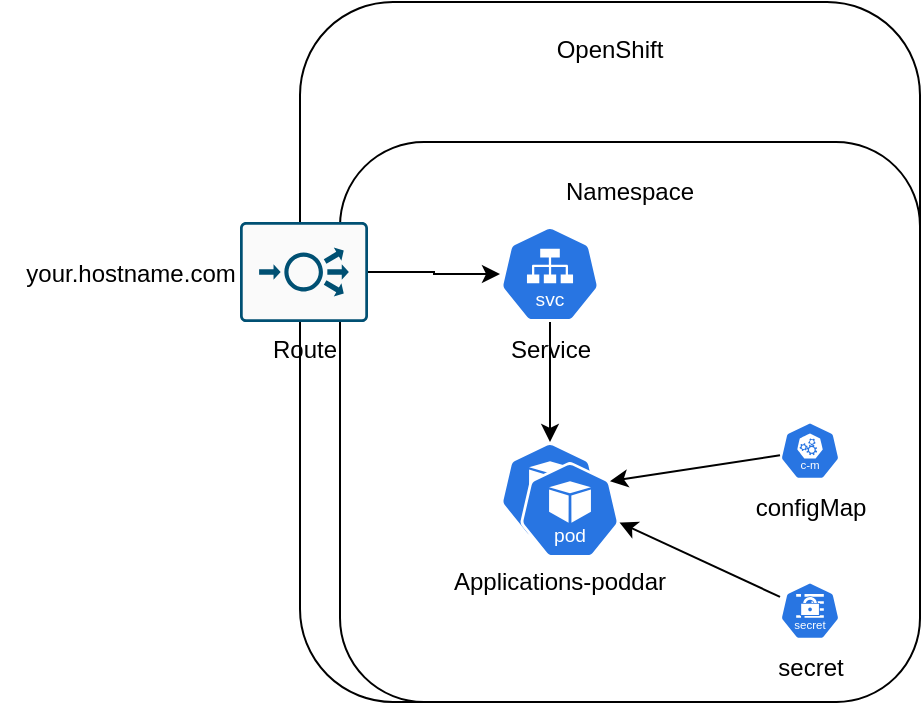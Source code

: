 <mxfile version="27.0.5">
  <diagram name="Sida-1" id="uxeTk89Ks7fbt8vT1Dlz">
    <mxGraphModel dx="1372" dy="802" grid="1" gridSize="10" guides="1" tooltips="1" connect="1" arrows="1" fold="1" page="1" pageScale="1" pageWidth="827" pageHeight="1169" math="0" shadow="0">
      <root>
        <mxCell id="0" />
        <mxCell id="1" parent="0" />
        <mxCell id="QvrdG4qSDV6vwsPqdfU1-1" value="OpenShift&lt;div&gt;&lt;br&gt;&lt;/div&gt;&lt;div&gt;&lt;br&gt;&lt;/div&gt;&lt;div&gt;&lt;br&gt;&lt;/div&gt;&lt;div&gt;&lt;br&gt;&lt;/div&gt;&lt;div&gt;&lt;br&gt;&lt;/div&gt;&lt;div&gt;&lt;br&gt;&lt;/div&gt;&lt;div&gt;&lt;br&gt;&lt;/div&gt;&lt;div&gt;&lt;br&gt;&lt;/div&gt;&lt;div&gt;&lt;br&gt;&lt;/div&gt;&lt;div&gt;&lt;br&gt;&lt;/div&gt;&lt;div&gt;&lt;br&gt;&lt;/div&gt;&lt;div&gt;&lt;br&gt;&lt;/div&gt;&lt;div&gt;&lt;br&gt;&lt;/div&gt;&lt;div&gt;&lt;br&gt;&lt;/div&gt;&lt;div&gt;&lt;br&gt;&lt;/div&gt;&lt;div&gt;&lt;br&gt;&lt;/div&gt;&lt;div&gt;&lt;br&gt;&lt;/div&gt;&lt;div&gt;&lt;br&gt;&lt;/div&gt;&lt;div&gt;&lt;br&gt;&lt;/div&gt;&lt;div&gt;&lt;br&gt;&lt;/div&gt;&lt;div&gt;&lt;br&gt;&lt;/div&gt;" style="rounded=1;whiteSpace=wrap;html=1;" vertex="1" parent="1">
          <mxGeometry x="160" y="90" width="310" height="350" as="geometry" />
        </mxCell>
        <mxCell id="QvrdG4qSDV6vwsPqdfU1-13" value="Namespace&lt;div&gt;&lt;br&gt;&lt;/div&gt;&lt;div&gt;&lt;br&gt;&lt;/div&gt;&lt;div&gt;&lt;br&gt;&lt;/div&gt;&lt;div&gt;&lt;br&gt;&lt;/div&gt;&lt;div&gt;&lt;br&gt;&lt;/div&gt;&lt;div&gt;&lt;br&gt;&lt;/div&gt;&lt;div&gt;&lt;br&gt;&lt;/div&gt;&lt;div&gt;&lt;br&gt;&lt;/div&gt;&lt;div&gt;&lt;br&gt;&lt;/div&gt;&lt;div&gt;&lt;br&gt;&lt;/div&gt;&lt;div&gt;&lt;br&gt;&lt;/div&gt;&lt;div&gt;&lt;br&gt;&lt;/div&gt;&lt;div&gt;&lt;br&gt;&lt;/div&gt;&lt;div&gt;&lt;br&gt;&lt;/div&gt;&lt;div&gt;&lt;br&gt;&lt;/div&gt;&lt;div&gt;&lt;br&gt;&lt;/div&gt;" style="rounded=1;whiteSpace=wrap;html=1;" vertex="1" parent="1">
          <mxGeometry x="180" y="160" width="290" height="280" as="geometry" />
        </mxCell>
        <mxCell id="QvrdG4qSDV6vwsPqdfU1-7" style="edgeStyle=orthogonalEdgeStyle;rounded=0;orthogonalLoop=1;jettySize=auto;html=1;" edge="1" parent="1" source="QvrdG4qSDV6vwsPqdfU1-2" target="QvrdG4qSDV6vwsPqdfU1-3">
          <mxGeometry relative="1" as="geometry" />
        </mxCell>
        <mxCell id="QvrdG4qSDV6vwsPqdfU1-2" value="Route" style="sketch=0;points=[[0.015,0.015,0],[0.985,0.015,0],[0.985,0.985,0],[0.015,0.985,0],[0.25,0,0],[0.5,0,0],[0.75,0,0],[1,0.25,0],[1,0.5,0],[1,0.75,0],[0.75,1,0],[0.5,1,0],[0.25,1,0],[0,0.75,0],[0,0.5,0],[0,0.25,0]];verticalLabelPosition=bottom;html=1;verticalAlign=top;aspect=fixed;align=center;pointerEvents=1;shape=mxgraph.cisco19.rect;prIcon=load_balancer;fillColor=#FAFAFA;strokeColor=#005073;" vertex="1" parent="1">
          <mxGeometry x="130" y="200" width="64" height="50" as="geometry" />
        </mxCell>
        <mxCell id="QvrdG4qSDV6vwsPqdfU1-8" style="edgeStyle=orthogonalEdgeStyle;rounded=0;orthogonalLoop=1;jettySize=auto;html=1;" edge="1" parent="1" source="QvrdG4qSDV6vwsPqdfU1-3">
          <mxGeometry relative="1" as="geometry">
            <mxPoint x="285" y="310" as="targetPoint" />
          </mxGeometry>
        </mxCell>
        <mxCell id="QvrdG4qSDV6vwsPqdfU1-3" value="Service" style="aspect=fixed;sketch=0;html=1;dashed=0;whitespace=wrap;verticalLabelPosition=bottom;verticalAlign=top;fillColor=#2875E2;strokeColor=#ffffff;points=[[0.005,0.63,0],[0.1,0.2,0],[0.9,0.2,0],[0.5,0,0],[0.995,0.63,0],[0.72,0.99,0],[0.5,1,0],[0.28,0.99,0]];shape=mxgraph.kubernetes.icon2;kubernetesLabel=1;prIcon=svc" vertex="1" parent="1">
          <mxGeometry x="260" y="202" width="50" height="48" as="geometry" />
        </mxCell>
        <mxCell id="QvrdG4qSDV6vwsPqdfU1-6" value="&#xa;&#xa;&#xa;&#xa;Applications-poddar" style="group" vertex="1" connectable="0" parent="1">
          <mxGeometry x="260" y="310" width="60" height="58" as="geometry" />
        </mxCell>
        <mxCell id="QvrdG4qSDV6vwsPqdfU1-4" value="" style="aspect=fixed;sketch=0;html=1;dashed=0;whitespace=wrap;verticalLabelPosition=bottom;verticalAlign=top;fillColor=#2875E2;strokeColor=#ffffff;points=[[0.005,0.63,0],[0.1,0.2,0],[0.9,0.2,0],[0.5,0,0],[0.995,0.63,0],[0.72,0.99,0],[0.5,1,0],[0.28,0.99,0]];shape=mxgraph.kubernetes.icon2;kubernetesLabel=1;prIcon=pod" vertex="1" parent="QvrdG4qSDV6vwsPqdfU1-6">
          <mxGeometry width="50" height="48" as="geometry" />
        </mxCell>
        <mxCell id="QvrdG4qSDV6vwsPqdfU1-5" value="" style="aspect=fixed;sketch=0;html=1;dashed=0;whitespace=wrap;verticalLabelPosition=bottom;verticalAlign=top;fillColor=#2875E2;strokeColor=#ffffff;points=[[0.005,0.63,0],[0.1,0.2,0],[0.9,0.2,0],[0.5,0,0],[0.995,0.63,0],[0.72,0.99,0],[0.5,1,0],[0.28,0.99,0]];shape=mxgraph.kubernetes.icon2;kubernetesLabel=1;prIcon=pod" vertex="1" parent="QvrdG4qSDV6vwsPqdfU1-6">
          <mxGeometry x="10" y="10" width="50" height="48" as="geometry" />
        </mxCell>
        <mxCell id="QvrdG4qSDV6vwsPqdfU1-9" value="configMap" style="aspect=fixed;sketch=0;html=1;dashed=0;whitespace=wrap;verticalLabelPosition=bottom;verticalAlign=top;fillColor=#2875E2;strokeColor=#ffffff;points=[[0.005,0.63,0],[0.1,0.2,0],[0.9,0.2,0],[0.5,0,0],[0.995,0.63,0],[0.72,0.99,0],[0.5,1,0],[0.28,0.99,0]];shape=mxgraph.kubernetes.icon2;kubernetesLabel=1;prIcon=c_m" vertex="1" parent="1">
          <mxGeometry x="400" y="300" width="30" height="28.8" as="geometry" />
        </mxCell>
        <mxCell id="QvrdG4qSDV6vwsPqdfU1-10" style="rounded=0;orthogonalLoop=1;jettySize=auto;html=1;entryX=0.9;entryY=0.2;entryDx=0;entryDy=0;entryPerimeter=0;" edge="1" parent="1" source="QvrdG4qSDV6vwsPqdfU1-9" target="QvrdG4qSDV6vwsPqdfU1-5">
          <mxGeometry relative="1" as="geometry" />
        </mxCell>
        <mxCell id="QvrdG4qSDV6vwsPqdfU1-11" value="secret" style="aspect=fixed;sketch=0;html=1;dashed=0;whitespace=wrap;verticalLabelPosition=bottom;verticalAlign=top;fillColor=#2875E2;strokeColor=#ffffff;points=[[0.005,0.63,0],[0.1,0.2,0],[0.9,0.2,0],[0.5,0,0],[0.995,0.63,0],[0.72,0.99,0],[0.5,1,0],[0.28,0.99,0]];shape=mxgraph.kubernetes.icon2;kubernetesLabel=1;prIcon=secret" vertex="1" parent="1">
          <mxGeometry x="400" y="380" width="30" height="28.8" as="geometry" />
        </mxCell>
        <mxCell id="QvrdG4qSDV6vwsPqdfU1-12" style="rounded=0;orthogonalLoop=1;jettySize=auto;html=1;entryX=0.995;entryY=0.63;entryDx=0;entryDy=0;entryPerimeter=0;" edge="1" parent="1" source="QvrdG4qSDV6vwsPqdfU1-11" target="QvrdG4qSDV6vwsPqdfU1-5">
          <mxGeometry relative="1" as="geometry" />
        </mxCell>
        <mxCell id="QvrdG4qSDV6vwsPqdfU1-14" value="your.hostname.com" style="text;html=1;align=center;verticalAlign=middle;resizable=0;points=[];autosize=1;strokeColor=none;fillColor=none;" vertex="1" parent="1">
          <mxGeometry x="10" y="211" width="130" height="30" as="geometry" />
        </mxCell>
      </root>
    </mxGraphModel>
  </diagram>
</mxfile>
